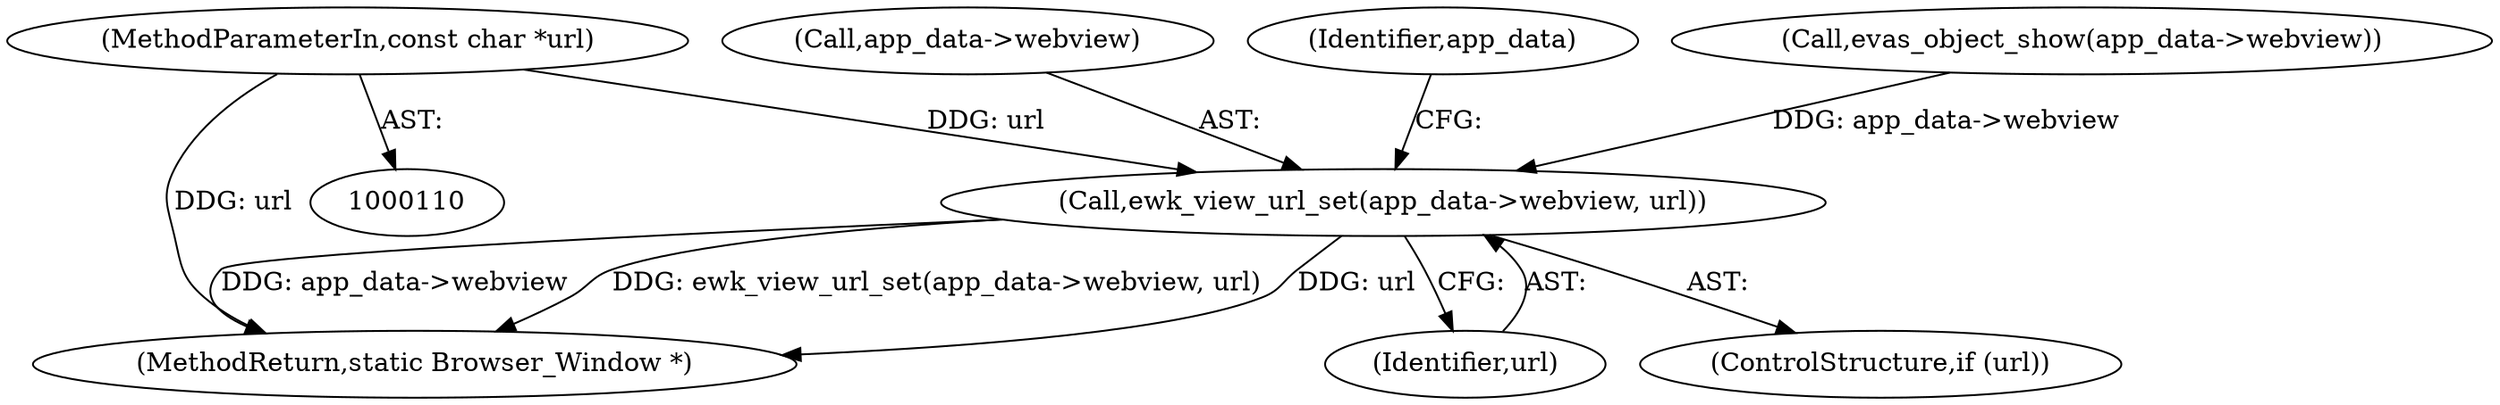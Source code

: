 digraph "0_Chrome_46afbe7f7f55280947e9c06c429a68983ba9d8dd_0@pointer" {
"1000111" [label="(MethodParameterIn,const char *url)"];
"1000621" [label="(Call,ewk_view_url_set(app_data->webview, url))"];
"1000622" [label="(Call,app_data->webview)"];
"1000628" [label="(Identifier,app_data)"];
"1000619" [label="(ControlStructure,if (url))"];
"1000641" [label="(MethodReturn,static Browser_Window *)"];
"1000625" [label="(Identifier,url)"];
"1000615" [label="(Call,evas_object_show(app_data->webview))"];
"1000111" [label="(MethodParameterIn,const char *url)"];
"1000621" [label="(Call,ewk_view_url_set(app_data->webview, url))"];
"1000111" -> "1000110"  [label="AST: "];
"1000111" -> "1000641"  [label="DDG: url"];
"1000111" -> "1000621"  [label="DDG: url"];
"1000621" -> "1000619"  [label="AST: "];
"1000621" -> "1000625"  [label="CFG: "];
"1000622" -> "1000621"  [label="AST: "];
"1000625" -> "1000621"  [label="AST: "];
"1000628" -> "1000621"  [label="CFG: "];
"1000621" -> "1000641"  [label="DDG: app_data->webview"];
"1000621" -> "1000641"  [label="DDG: ewk_view_url_set(app_data->webview, url)"];
"1000621" -> "1000641"  [label="DDG: url"];
"1000615" -> "1000621"  [label="DDG: app_data->webview"];
}

